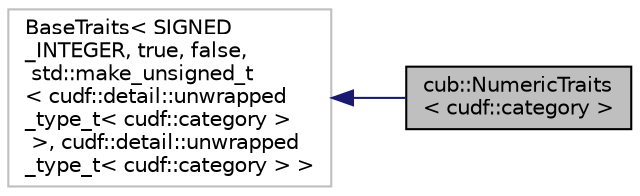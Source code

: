 digraph "cub::NumericTraits&lt; cudf::category &gt;"
{
  edge [fontname="Helvetica",fontsize="10",labelfontname="Helvetica",labelfontsize="10"];
  node [fontname="Helvetica",fontsize="10",shape=record];
  rankdir="LR";
  Node2 [label="cub::NumericTraits\l\< cudf::category \>",height=0.2,width=0.4,color="black", fillcolor="grey75", style="filled", fontcolor="black"];
  Node3 -> Node2 [dir="back",color="midnightblue",fontsize="10",style="solid",fontname="Helvetica"];
  Node3 [label="BaseTraits\< SIGNED\l_INTEGER, true, false,\l std::make_unsigned_t\l\< cudf::detail::unwrapped\l_type_t\< cudf::category \>\l \>, cudf::detail::unwrapped\l_type_t\< cudf::category \> \>",height=0.2,width=0.4,color="grey75", fillcolor="white", style="filled"];
}
